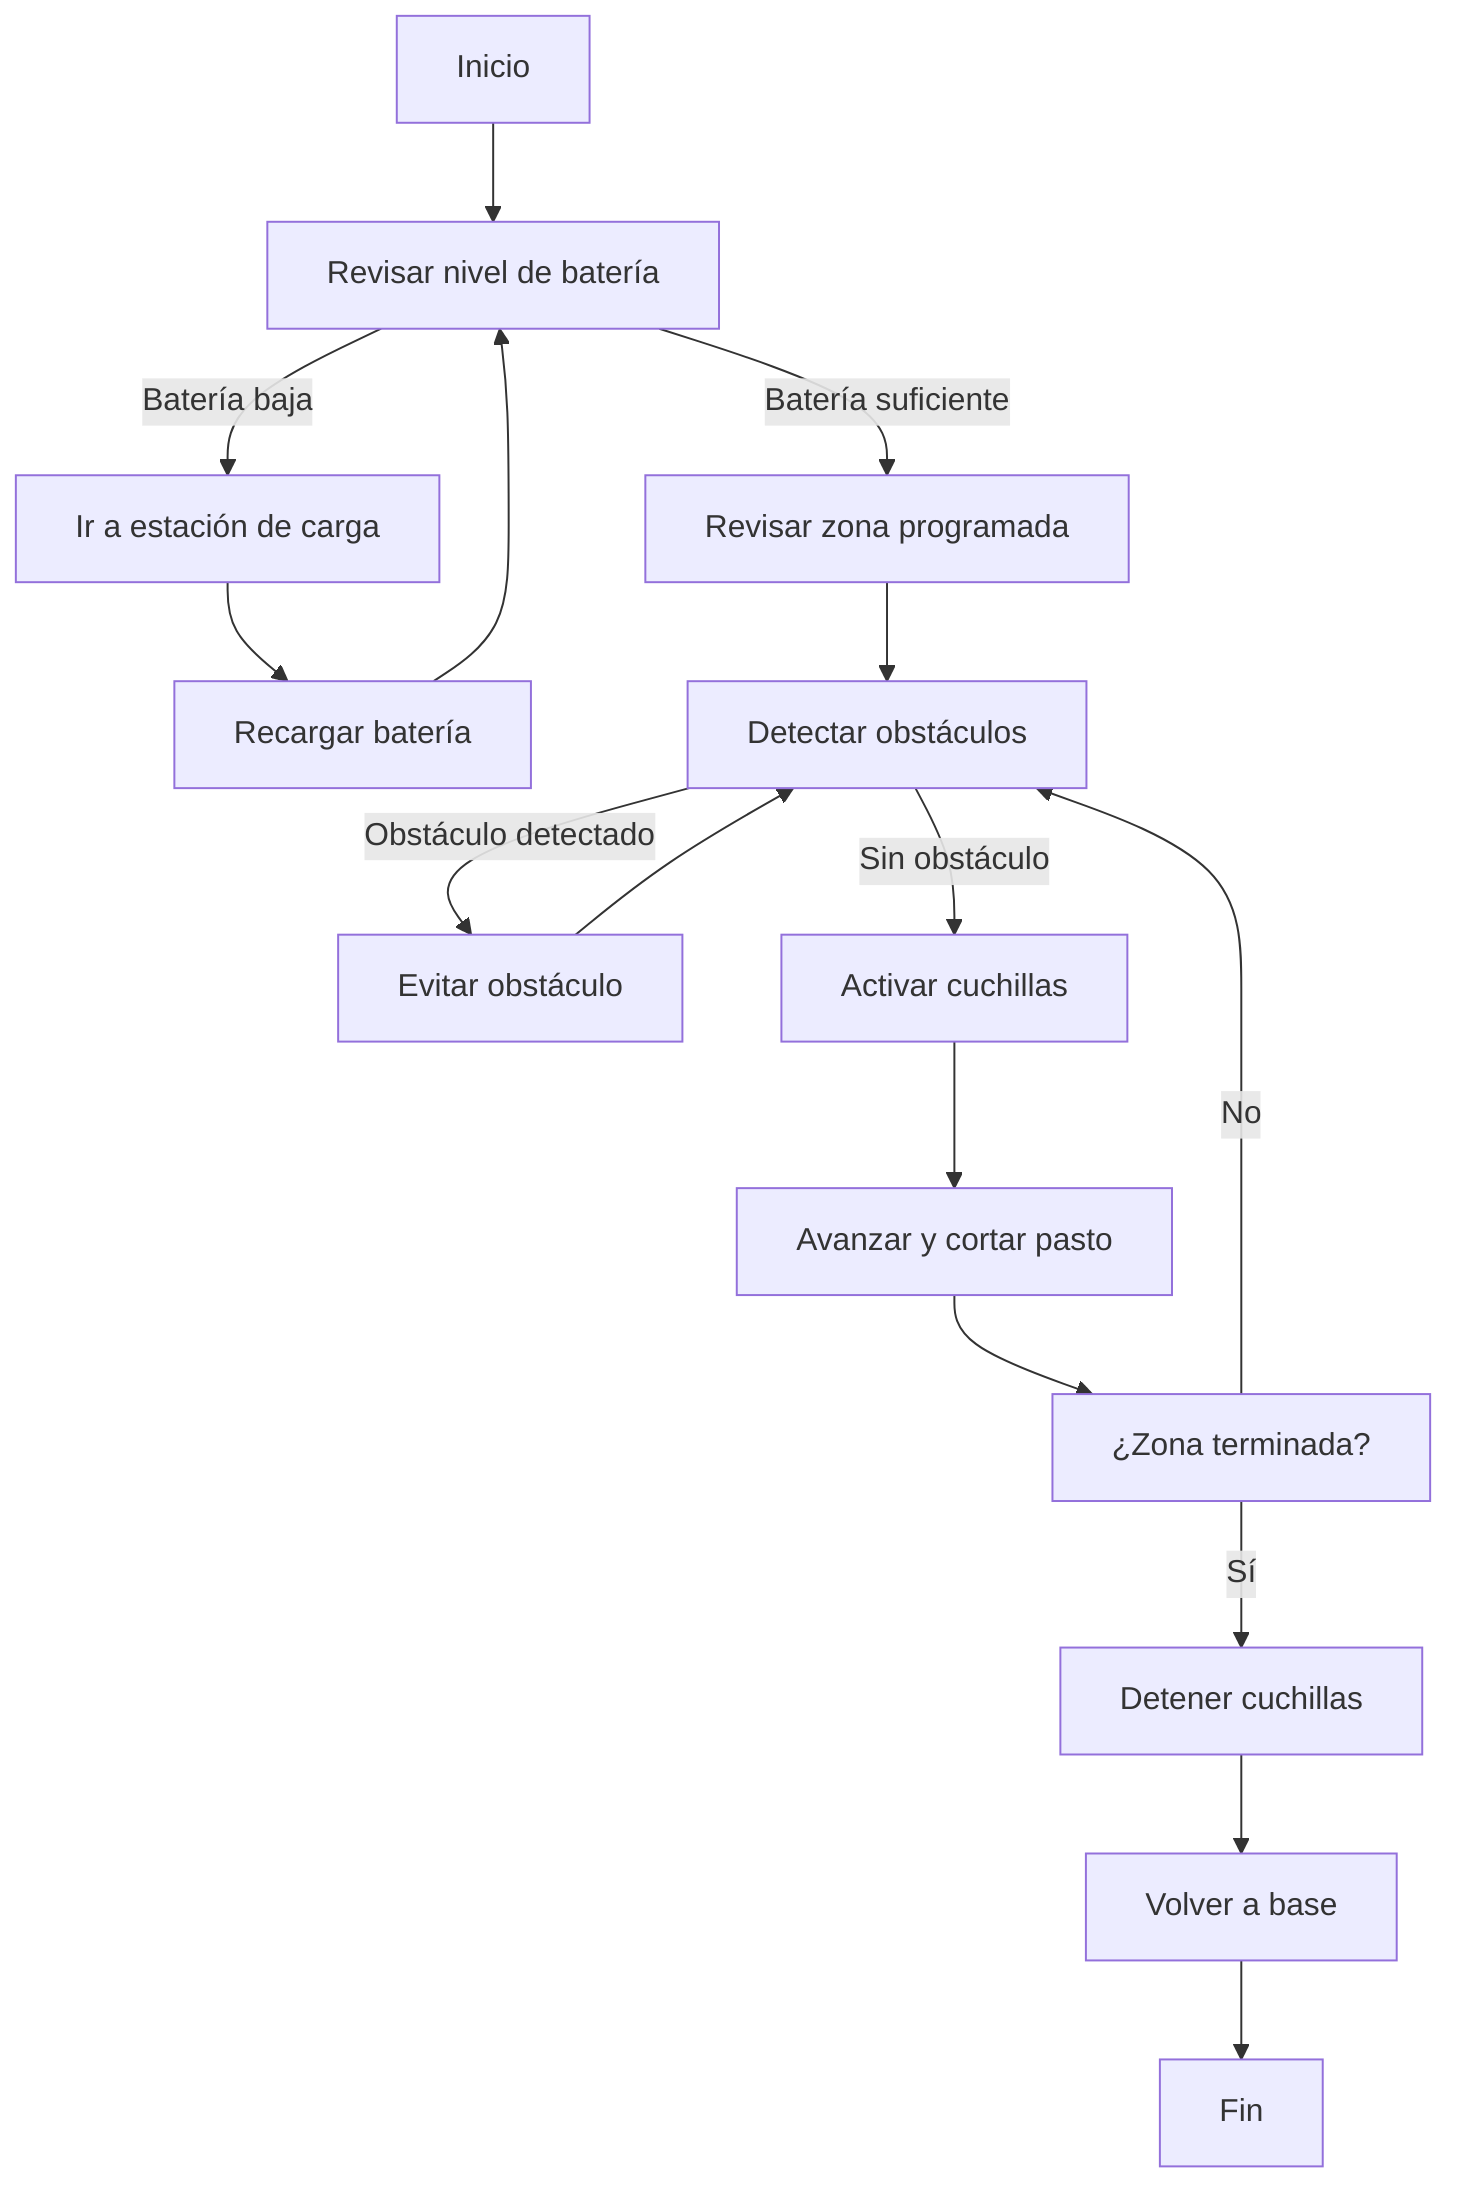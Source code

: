 flowchart TD
    A[Inicio] --> B[Revisar nivel de batería]
    B -->|Batería baja| C[Ir a estación de carga]
    C --> D[Recargar batería]
    D --> B
    B -->|Batería suficiente| E[Revisar zona programada]
    E --> F[Detectar obstáculos]
    F -->|Obstáculo detectado| G[Evitar obstáculo]
    G --> F
    F -->|Sin obstáculo| H[Activar cuchillas]
    H --> I[Avanzar y cortar pasto]
    I --> J[¿Zona terminada?]
    J -- No --> F
    J -- Sí --> K[Detener cuchillas]
    K --> L[Volver a base]
    L --> M[Fin]